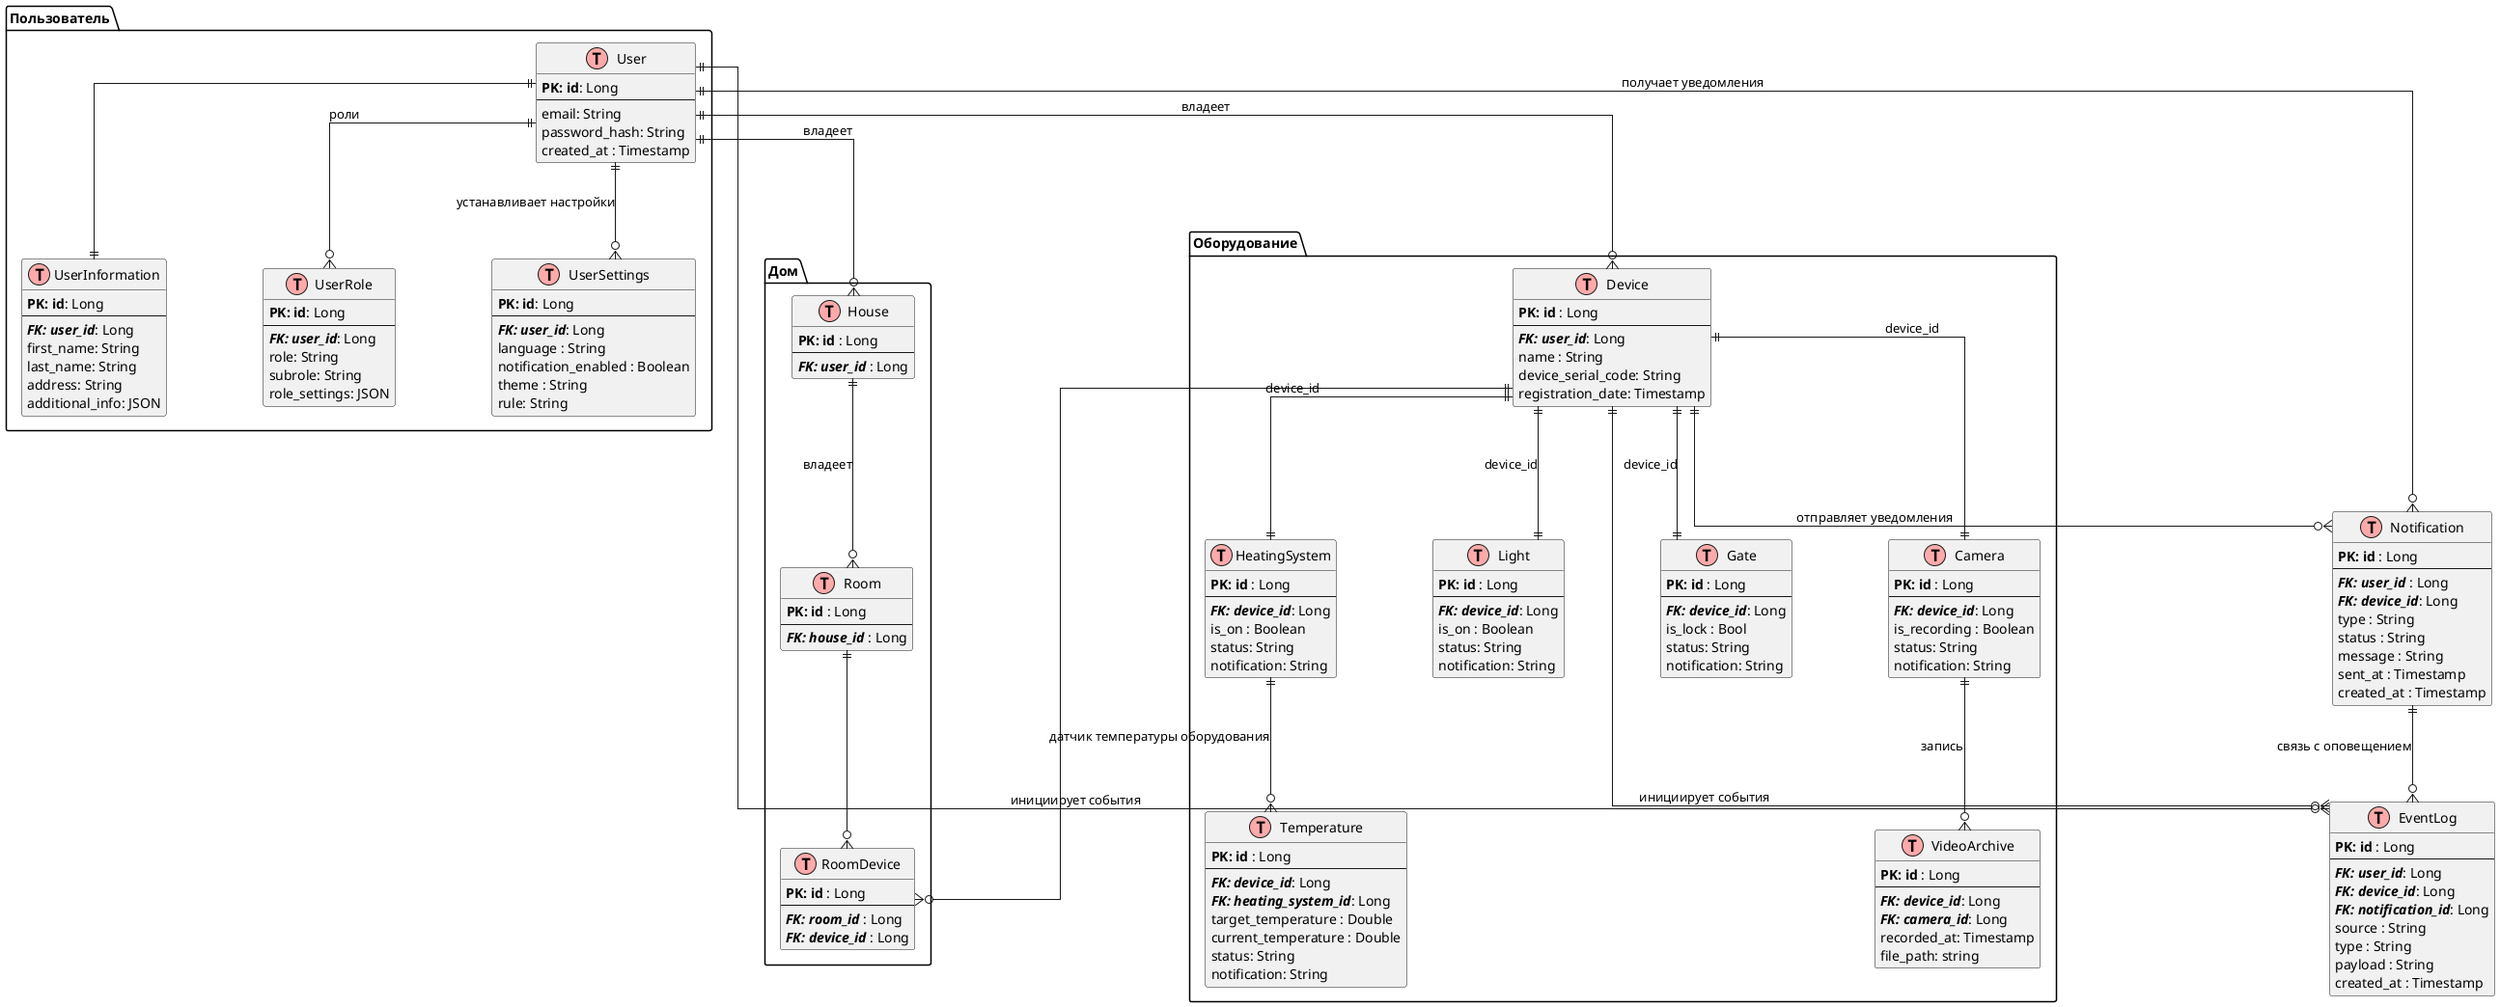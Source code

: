 @startuml ER_Smarthome

skinparam nodesep 100
skinparam ranksep 100

skinparam linetype ortho

!define primaryKey(x) <b>PK: x</b>
!define foreignKey(x) <b><i>FK: x</i></b>

package "Пользователь" {
    entity User << (T, #FFAAAA) >> {
        primaryKey(id): Long
        --
        email: String
        password_hash: String
        created_at : Timestamp
    }

    entity UserInformation << (T, #FFAAAA) >> {
        primaryKey(id): Long
        --
        foreignKey(user_id): Long
        first_name: String
        last_name: String
        address: String
        additional_info: JSON
    }

    entity UserRole << (T, #FFAAAA) >> {
        primaryKey(id): Long
        --
        foreignKey(user_id): Long
        role: String
        subrole: String
        role_settings: JSON
    }

    entity UserSettings << (T, #FFAAAA) >> {
        primaryKey(id): Long
        --
        foreignKey(user_id): Long
        language : String
        notification_enabled : Boolean
        theme : String
        rule: String
    }
}

package "Дом" {
    ' user house(houses)
    entity House << (T, #FFAAAA) >> {
        primaryKey(id) : Long
        --
        foreignKey(user_id) : Long
    }

    entity Room << (T, #FFAAAA) >> {
        primaryKey(id) : Long
        --
        foreignKey(house_id) : Long
    }

    entity RoomDevice << (T, #FFAAAA) >> {
        primaryKey(id) : Long
        --
        foreignKey(room_id) : Long
        foreignKey(device_id) : Long
    }  
}


package "Оборудование" {

    entity Device << (T, #FFAAAA) >> {
        primaryKey(id) : Long
        --
        foreignKey(user_id): Long
        name : String
        device_serial_code: String
        registration_date: Timestamp 
    }


    entity HeatingSystem << (T, #FFAAAA) >> {
        primaryKey(id) : Long
        --
        foreignKey(device_id): Long
        is_on : Boolean
        status: String
        notification: String
    }

    entity Light << (T, #FFAAAA) >> {
        primaryKey(id) : Long
        --
        foreignKey(device_id): Long
        is_on : Boolean
        status: String
        notification: String
    }

    entity Gate << (T, #FFAAAA) >> {
        primaryKey(id) : Long
        --
        foreignKey(device_id): Long
        is_lock : Bool
        status: String
        notification: String
    }

    entity Temperature << (T, #FFAAAA) >> {
        primaryKey(id) : Long
        --
        foreignKey(device_id): Long
        foreignKey(heating_system_id): Long
        target_temperature : Double
        current_temperature : Double
        status: String
        notification: String
    }

    entity Camera << (T, #FFAAAA) >> {
        primaryKey(id) : Long
        --
        foreignKey(device_id): Long
        is_recording : Boolean
        status: String
        notification: String
    }

    entity VideoArchive << (T, #FFAAAA) >> {
        primaryKey(id) : Long
        --
        foreignKey(device_id): Long
        foreignKey(camera_id): Long
        recorded_at: Timestamp
        file_path: string
    }
}


entity Notification << (T, #FFAAAA) >> {
    primaryKey(id) : Long
    --
    foreignKey(user_id) : Long
    foreignKey(device_id): Long
    type : String
    status : String
    message : String
    sent_at : Timestamp
    created_at : Timestamp
}

entity EventLog << (T, #FFAAAA) >> {
    primaryKey(id) : Long
    --
    foreignKey(user_id): Long
    foreignKey(device_id): Long
    foreignKey(notification_id): Long
    source : String
    type : String
    payload : String
    created_at : Timestamp
}


User ||--|| UserInformation
User ||--o{ UserRole: роли
User ||--o{ UserSettings : устанавливает настройки
User ||--o{ Notification : получает уведомления
User ||--o{ House : владеет
User ||--o{ Device: владеет
House ||--o{ Room : владеет
Room ||--o{ RoomDevice
Device ||--o{ RoomDevice

Device ||--|| HeatingSystem : device_id
Device ||--|| Light : device_id
Device ||--|| Gate : device_id
Device ||--|| Camera : device_id
Camera ||--o{ VideoArchive : запись

HeatingSystem ||--o{ Temperature: датчик температуры оборудования

Device ||--o{ Notification : отправляет уведомления

User ||--o{ EventLog : инициирует события
Device ||--o{ EventLog : инициирует события
Notification ||--o{ EventLog : связь с оповещением

@enduml
